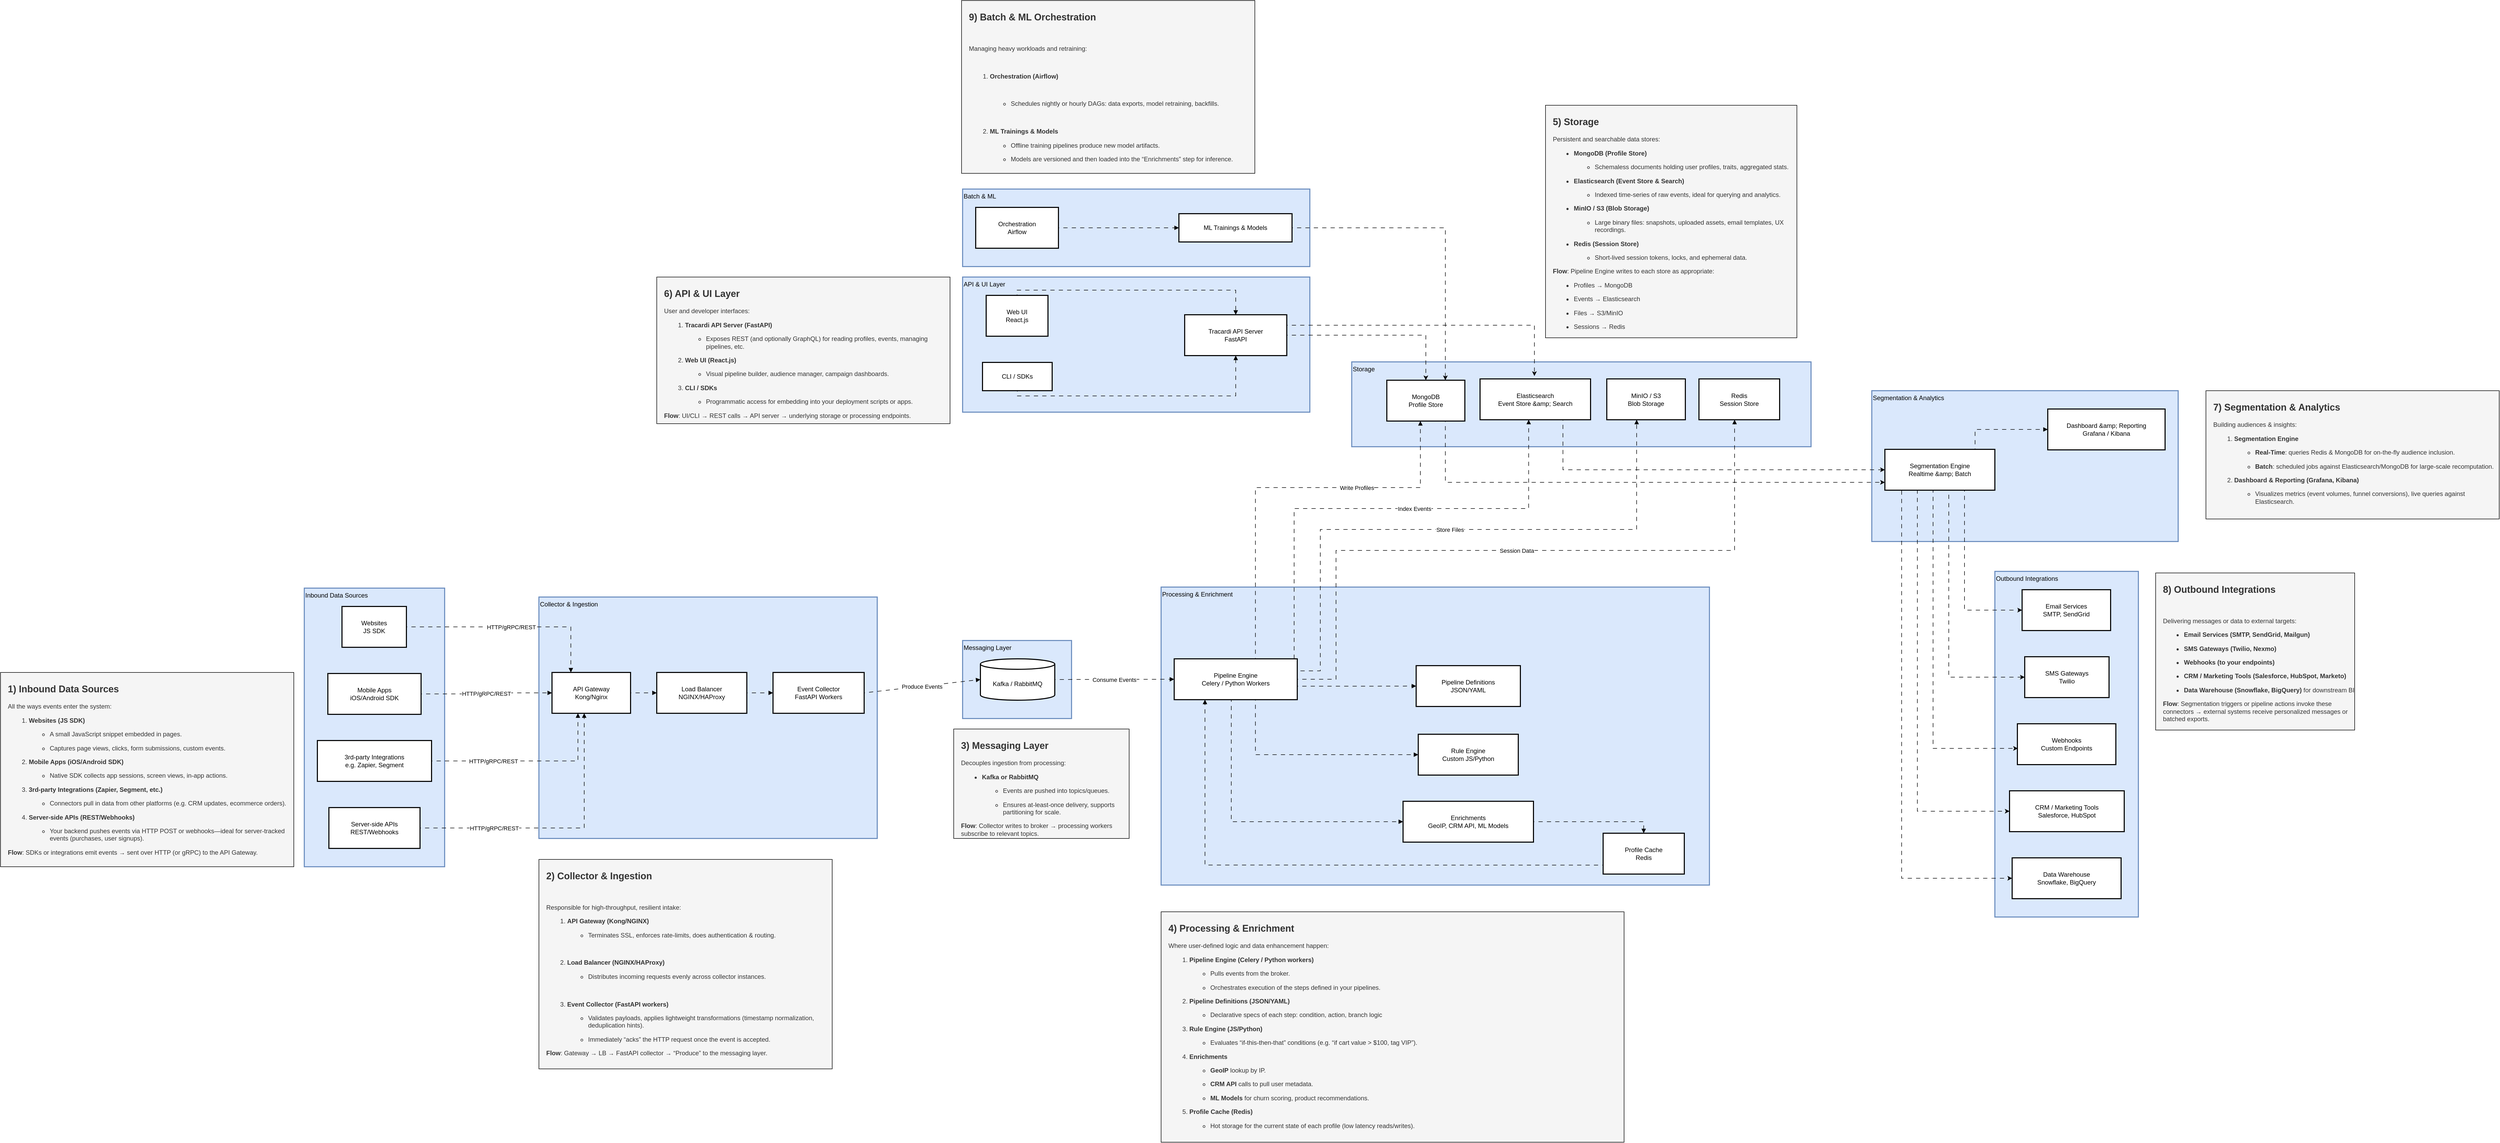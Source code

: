 <mxfile version="27.1.5">
  <diagram name="Page-1" id="sqq8Rm_nSFfbKapOzGZ3">
    <mxGraphModel dx="2083" dy="1783" grid="1" gridSize="10" guides="1" tooltips="1" connect="1" arrows="1" fold="1" page="1" pageScale="1" pageWidth="850" pageHeight="1100" math="0" shadow="0" adaptiveColors="simple">
      <root>
        <mxCell id="0" />
        <mxCell id="1" parent="0" />
        <mxCell id="mDt3zTltXLi3h1o_x3kT-1" value="Batch &amp; ML" style="whiteSpace=wrap;strokeWidth=2;align=left;verticalAlign=top;strokeColor=#6c8ebf;rounded=0;fillColor=#dae8fc;gradientColor=none;" parent="1" vertex="1">
          <mxGeometry x="1277" y="-50" width="663" height="148" as="geometry" />
        </mxCell>
        <mxCell id="mDt3zTltXLi3h1o_x3kT-2" value="Outbound Integrations" style="whiteSpace=wrap;strokeWidth=2;verticalAlign=top;align=left;strokeColor=#6c8ebf;rounded=0;fillColor=#dae8fc;gradientColor=none;" parent="1" vertex="1">
          <mxGeometry x="3248" y="680" width="274" height="660" as="geometry" />
        </mxCell>
        <mxCell id="mDt3zTltXLi3h1o_x3kT-3" value="Segmentation &amp; Analytics" style="whiteSpace=wrap;strokeWidth=2;align=left;verticalAlign=top;strokeColor=#6c8ebf;rounded=0;fillColor=#dae8fc;gradientColor=none;" parent="1" vertex="1">
          <mxGeometry x="3013" y="335" width="585" height="288" as="geometry" />
        </mxCell>
        <mxCell id="mDt3zTltXLi3h1o_x3kT-4" value="API &amp; UI Layer" style="whiteSpace=wrap;strokeWidth=2;align=left;verticalAlign=top;strokeColor=#6c8ebf;rounded=0;fillColor=#dae8fc;gradientColor=none;" parent="1" vertex="1">
          <mxGeometry x="1277" y="118" width="663" height="258" as="geometry" />
        </mxCell>
        <mxCell id="mDt3zTltXLi3h1o_x3kT-5" value="Storage" style="whiteSpace=wrap;strokeWidth=2;verticalAlign=top;align=left;strokeColor=#6c8ebf;rounded=0;fillColor=#dae8fc;gradientColor=none;" parent="1" vertex="1">
          <mxGeometry x="2020" y="280" width="877" height="162" as="geometry" />
        </mxCell>
        <mxCell id="mDt3zTltXLi3h1o_x3kT-6" value="Processing &amp; Enrichment" style="whiteSpace=wrap;strokeWidth=2;align=left;verticalAlign=top;strokeColor=#6c8ebf;rounded=0;fillColor=#dae8fc;gradientColor=none;" parent="1" vertex="1">
          <mxGeometry x="1656" y="710" width="1047" height="569" as="geometry" />
        </mxCell>
        <mxCell id="mDt3zTltXLi3h1o_x3kT-7" value="Messaging Layer" style="whiteSpace=wrap;strokeWidth=2;align=left;verticalAlign=top;strokeColor=#6c8ebf;rounded=0;fillColor=#dae8fc;gradientColor=none;" parent="1" vertex="1">
          <mxGeometry x="1277" y="812" width="208" height="149" as="geometry" />
        </mxCell>
        <mxCell id="mDt3zTltXLi3h1o_x3kT-8" value="Collector &amp; Ingestion" style="whiteSpace=wrap;strokeWidth=2;align=left;verticalAlign=top;strokeColor=#6c8ebf;rounded=0;fillColor=#dae8fc;gradientColor=none;" parent="1" vertex="1">
          <mxGeometry x="468" y="729" width="646" height="461" as="geometry" />
        </mxCell>
        <mxCell id="mDt3zTltXLi3h1o_x3kT-9" value="Inbound Data Sources" style="whiteSpace=wrap;strokeWidth=2;align=left;verticalAlign=top;strokeColor=#6c8ebf;rounded=0;fillColor=#dae8fc;gradientColor=none;" parent="1" vertex="1">
          <mxGeometry x="20" y="712" width="268" height="532" as="geometry" />
        </mxCell>
        <mxCell id="mDt3zTltXLi3h1o_x3kT-10" value="Websites&#xa; JS SDK" style="whiteSpace=wrap;strokeWidth=2;strokeColor=default;rounded=0;" parent="1" vertex="1">
          <mxGeometry x="92" y="747" width="123" height="78" as="geometry" />
        </mxCell>
        <mxCell id="mDt3zTltXLi3h1o_x3kT-11" value="Mobile Apps&#xa;iOS/Android SDK" style="whiteSpace=wrap;strokeWidth=2;strokeColor=default;rounded=0;" parent="1" vertex="1">
          <mxGeometry x="65" y="875" width="178" height="78" as="geometry" />
        </mxCell>
        <mxCell id="mDt3zTltXLi3h1o_x3kT-12" value="3rd-party Integrations&#xa;e.g. Zapier, Segment" style="whiteSpace=wrap;strokeWidth=2;strokeColor=default;rounded=0;" parent="1" vertex="1">
          <mxGeometry x="45" y="1003" width="218" height="78" as="geometry" />
        </mxCell>
        <mxCell id="mDt3zTltXLi3h1o_x3kT-13" value="Server-side APIs&#xa;REST/Webhooks" style="whiteSpace=wrap;strokeWidth=2;strokeColor=default;rounded=0;" parent="1" vertex="1">
          <mxGeometry x="67" y="1131" width="174" height="78" as="geometry" />
        </mxCell>
        <mxCell id="mDt3zTltXLi3h1o_x3kT-14" value="API Gateway&#xa;Kong/Nginx" style="whiteSpace=wrap;strokeWidth=2;strokeColor=default;rounded=0;" parent="1" vertex="1">
          <mxGeometry x="493" y="873" width="150" height="78" as="geometry" />
        </mxCell>
        <mxCell id="mDt3zTltXLi3h1o_x3kT-15" value="Event Collector&#xa;FastAPI Workers" style="whiteSpace=wrap;strokeWidth=2;strokeColor=default;rounded=0;" parent="1" vertex="1">
          <mxGeometry x="915" y="873" width="174" height="78" as="geometry" />
        </mxCell>
        <mxCell id="mDt3zTltXLi3h1o_x3kT-16" value="Load Balancer&#xa;NGINX/HAProxy" style="whiteSpace=wrap;strokeWidth=2;strokeColor=default;rounded=0;" parent="1" vertex="1">
          <mxGeometry x="693" y="873" width="172" height="78" as="geometry" />
        </mxCell>
        <mxCell id="mDt3zTltXLi3h1o_x3kT-17" value="Kafka / RabbitMQ" style="shape=cylinder3;boundedLbl=1;backgroundOutline=1;size=10;strokeWidth=2;whiteSpace=wrap;strokeColor=default;rounded=0;" parent="1" vertex="1">
          <mxGeometry x="1311" y="847" width="142" height="79" as="geometry" />
        </mxCell>
        <mxCell id="mDt3zTltXLi3h1o_x3kT-18" value="Pipeline Engine&#xa;Celery / Python Workers" style="whiteSpace=wrap;strokeWidth=2;strokeColor=default;rounded=0;" parent="1" vertex="1">
          <mxGeometry x="1681" y="847" width="235" height="78" as="geometry" />
        </mxCell>
        <mxCell id="mDt3zTltXLi3h1o_x3kT-19" value="Pipeline Definitions&#xa;JSON/YAML" style="whiteSpace=wrap;strokeWidth=2;strokeColor=default;rounded=0;" parent="1" vertex="1">
          <mxGeometry x="2143" y="860" width="199" height="78" as="geometry" />
        </mxCell>
        <mxCell id="mDt3zTltXLi3h1o_x3kT-20" value="Rule Engine&#xa;Custom JS/Python" style="whiteSpace=wrap;strokeWidth=2;strokeColor=default;rounded=0;" parent="1" vertex="1">
          <mxGeometry x="2147" y="991" width="191" height="78" as="geometry" />
        </mxCell>
        <mxCell id="mDt3zTltXLi3h1o_x3kT-21" value="Enrichments&#xa;GeoIP, CRM API, ML Models" style="whiteSpace=wrap;strokeWidth=2;strokeColor=default;rounded=0;" parent="1" vertex="1">
          <mxGeometry x="2118" y="1119" width="249" height="78" as="geometry" />
        </mxCell>
        <mxCell id="mDt3zTltXLi3h1o_x3kT-22" value="Profile Cache&#xa;Redis" style="whiteSpace=wrap;strokeWidth=2;strokeColor=default;rounded=0;" parent="1" vertex="1">
          <mxGeometry x="2500" y="1180" width="155" height="78" as="geometry" />
        </mxCell>
        <mxCell id="I1tMVPkGxZQzBZYq7zJb-15" style="edgeStyle=orthogonalEdgeStyle;rounded=0;orthogonalLoop=1;jettySize=auto;html=1;entryX=0;entryY=0.816;entryDx=0;entryDy=0;exitX=0.75;exitY=1;exitDx=0;exitDy=0;entryPerimeter=0;strokeColor=default;flowAnimation=1;" edge="1" parent="1" source="mDt3zTltXLi3h1o_x3kT-23" target="mDt3zTltXLi3h1o_x3kT-30">
          <mxGeometry relative="1" as="geometry">
            <Array as="points">
              <mxPoint x="2199" y="510" />
              <mxPoint x="3038" y="510" />
            </Array>
          </mxGeometry>
        </mxCell>
        <mxCell id="mDt3zTltXLi3h1o_x3kT-23" value="MongoDB&#xa;Profile Store" style="whiteSpace=wrap;strokeWidth=2;strokeColor=default;rounded=0;" parent="1" vertex="1">
          <mxGeometry x="2087" y="315" width="149" height="78" as="geometry" />
        </mxCell>
        <mxCell id="I1tMVPkGxZQzBZYq7zJb-16" style="edgeStyle=orthogonalEdgeStyle;rounded=0;orthogonalLoop=1;jettySize=auto;html=1;entryX=0;entryY=0.5;entryDx=0;entryDy=0;exitX=0.75;exitY=1;exitDx=0;exitDy=0;strokeColor=default;flowAnimation=1;" edge="1" parent="1" source="mDt3zTltXLi3h1o_x3kT-24" target="mDt3zTltXLi3h1o_x3kT-30">
          <mxGeometry relative="1" as="geometry" />
        </mxCell>
        <mxCell id="mDt3zTltXLi3h1o_x3kT-24" value="Elasticsearch&#xa;Event Store &amp;amp; Search" style="whiteSpace=wrap;strokeWidth=2;strokeColor=default;rounded=0;" parent="1" vertex="1">
          <mxGeometry x="2265" y="312.5" width="211" height="78" as="geometry" />
        </mxCell>
        <mxCell id="mDt3zTltXLi3h1o_x3kT-25" value="MinIO / S3&#xa;Blob Storage" style="whiteSpace=wrap;strokeWidth=2;strokeColor=default;rounded=0;" parent="1" vertex="1">
          <mxGeometry x="2507" y="312.5" width="150" height="78" as="geometry" />
        </mxCell>
        <mxCell id="mDt3zTltXLi3h1o_x3kT-26" value="Redis&#xa;Session Store" style="whiteSpace=wrap;strokeWidth=2;strokeColor=default;rounded=0;" parent="1" vertex="1">
          <mxGeometry x="2683" y="312.5" width="154" height="78" as="geometry" />
        </mxCell>
        <mxCell id="I1tMVPkGxZQzBZYq7zJb-12" style="edgeStyle=orthogonalEdgeStyle;rounded=0;orthogonalLoop=1;jettySize=auto;html=1;entryX=0.5;entryY=0;entryDx=0;entryDy=0;strokeColor=default;flowAnimation=1;" edge="1" parent="1" source="mDt3zTltXLi3h1o_x3kT-27" target="mDt3zTltXLi3h1o_x3kT-23">
          <mxGeometry relative="1" as="geometry" />
        </mxCell>
        <mxCell id="mDt3zTltXLi3h1o_x3kT-27" value="Tracardi API Server&#xa;FastAPI" style="whiteSpace=wrap;strokeWidth=2;strokeColor=default;rounded=0;" parent="1" vertex="1">
          <mxGeometry x="1701" y="190" width="195" height="78" as="geometry" />
        </mxCell>
        <mxCell id="mDt3zTltXLi3h1o_x3kT-28" value="Web UI&#xa;React.js" style="whiteSpace=wrap;strokeWidth=2;strokeColor=default;rounded=0;" parent="1" vertex="1">
          <mxGeometry x="1322" y="153" width="118" height="78" as="geometry" />
        </mxCell>
        <mxCell id="mDt3zTltXLi3h1o_x3kT-29" value="CLI / SDKs" style="whiteSpace=wrap;strokeWidth=2;strokeColor=default;rounded=0;" parent="1" vertex="1">
          <mxGeometry x="1315" y="281" width="133" height="54" as="geometry" />
        </mxCell>
        <mxCell id="I1tMVPkGxZQzBZYq7zJb-18" style="edgeStyle=orthogonalEdgeStyle;rounded=0;orthogonalLoop=1;jettySize=auto;html=1;entryX=0;entryY=0.5;entryDx=0;entryDy=0;exitX=0.5;exitY=1;exitDx=0;exitDy=0;strokeColor=default;flowAnimation=1;" edge="1" parent="1" source="mDt3zTltXLi3h1o_x3kT-30" target="mDt3zTltXLi3h1o_x3kT-32">
          <mxGeometry relative="1" as="geometry">
            <Array as="points">
              <mxPoint x="3190" y="525" />
              <mxPoint x="3190" y="754" />
            </Array>
          </mxGeometry>
        </mxCell>
        <mxCell id="I1tMVPkGxZQzBZYq7zJb-19" style="edgeStyle=orthogonalEdgeStyle;rounded=0;orthogonalLoop=1;jettySize=auto;html=1;entryX=0;entryY=0.5;entryDx=0;entryDy=0;exitX=0.5;exitY=1;exitDx=0;exitDy=0;strokeColor=default;flowAnimation=1;" edge="1" parent="1" source="mDt3zTltXLi3h1o_x3kT-30" target="mDt3zTltXLi3h1o_x3kT-33">
          <mxGeometry relative="1" as="geometry">
            <Array as="points">
              <mxPoint x="3160" y="525" />
              <mxPoint x="3160" y="882" />
            </Array>
          </mxGeometry>
        </mxCell>
        <mxCell id="I1tMVPkGxZQzBZYq7zJb-21" style="edgeStyle=orthogonalEdgeStyle;rounded=0;orthogonalLoop=1;jettySize=auto;html=1;entryX=0;entryY=0.5;entryDx=0;entryDy=0;exitX=0.5;exitY=1;exitDx=0;exitDy=0;strokeColor=default;flowAnimation=1;" edge="1" parent="1" source="mDt3zTltXLi3h1o_x3kT-30" target="mDt3zTltXLi3h1o_x3kT-35">
          <mxGeometry relative="1" as="geometry">
            <Array as="points">
              <mxPoint x="3100" y="525" />
              <mxPoint x="3100" y="1138" />
            </Array>
          </mxGeometry>
        </mxCell>
        <mxCell id="I1tMVPkGxZQzBZYq7zJb-22" style="edgeStyle=orthogonalEdgeStyle;rounded=0;orthogonalLoop=1;jettySize=auto;html=1;entryX=0;entryY=0.5;entryDx=0;entryDy=0;exitX=0.5;exitY=1;exitDx=0;exitDy=0;strokeColor=default;flowAnimation=1;" edge="1" parent="1" source="mDt3zTltXLi3h1o_x3kT-30" target="mDt3zTltXLi3h1o_x3kT-36">
          <mxGeometry relative="1" as="geometry">
            <Array as="points">
              <mxPoint x="3070" y="525" />
              <mxPoint x="3070" y="1266" />
            </Array>
          </mxGeometry>
        </mxCell>
        <mxCell id="mDt3zTltXLi3h1o_x3kT-30" value="Segmentation Engine&#xa;Realtime &amp;amp; Batch" style="whiteSpace=wrap;strokeWidth=2;strokeColor=default;rounded=0;" parent="1" vertex="1">
          <mxGeometry x="3038" y="447" width="210" height="78" as="geometry" />
        </mxCell>
        <mxCell id="mDt3zTltXLi3h1o_x3kT-31" value="Dashboard &amp;amp; Reporting&#xa;Grafana / Kibana" style="whiteSpace=wrap;strokeWidth=2;strokeColor=default;rounded=0;" parent="1" vertex="1">
          <mxGeometry x="3349" y="370" width="224" height="78" as="geometry" />
        </mxCell>
        <mxCell id="mDt3zTltXLi3h1o_x3kT-32" value="Email Services&#xa;SMTP, SendGrid" style="whiteSpace=wrap;strokeWidth=2;strokeColor=default;rounded=0;" parent="1" vertex="1">
          <mxGeometry x="3300" y="715" width="169" height="78" as="geometry" />
        </mxCell>
        <mxCell id="mDt3zTltXLi3h1o_x3kT-33" value="SMS Gateways&#xa;Twilio" style="whiteSpace=wrap;strokeWidth=2;strokeColor=default;rounded=0;" parent="1" vertex="1">
          <mxGeometry x="3305" y="843" width="161" height="78" as="geometry" />
        </mxCell>
        <mxCell id="mDt3zTltXLi3h1o_x3kT-34" value="Webhooks&#xa;Custom Endpoints" style="whiteSpace=wrap;strokeWidth=2;strokeColor=default;rounded=0;" parent="1" vertex="1">
          <mxGeometry x="3291" y="971" width="188" height="78" as="geometry" />
        </mxCell>
        <mxCell id="mDt3zTltXLi3h1o_x3kT-35" value="CRM / Marketing Tools&#xa;Salesforce, HubSpot" style="whiteSpace=wrap;strokeWidth=2;strokeColor=default;rounded=0;" parent="1" vertex="1">
          <mxGeometry x="3276" y="1099" width="219" height="78" as="geometry" />
        </mxCell>
        <mxCell id="mDt3zTltXLi3h1o_x3kT-36" value="Data Warehouse&#xa;Snowflake, BigQuery" style="whiteSpace=wrap;strokeWidth=2;strokeColor=default;rounded=0;" parent="1" vertex="1">
          <mxGeometry x="3281" y="1227" width="208" height="78" as="geometry" />
        </mxCell>
        <mxCell id="mDt3zTltXLi3h1o_x3kT-37" value="Orchestration&#xa;Airflow" style="whiteSpace=wrap;strokeWidth=2;strokeColor=default;rounded=0;" parent="1" vertex="1">
          <mxGeometry x="1302" y="-15" width="158" height="78" as="geometry" />
        </mxCell>
        <mxCell id="I1tMVPkGxZQzBZYq7zJb-14" style="edgeStyle=orthogonalEdgeStyle;rounded=0;orthogonalLoop=1;jettySize=auto;html=1;entryX=0.75;entryY=0;entryDx=0;entryDy=0;strokeColor=default;flowAnimation=1;" edge="1" parent="1" source="mDt3zTltXLi3h1o_x3kT-38" target="mDt3zTltXLi3h1o_x3kT-23">
          <mxGeometry relative="1" as="geometry" />
        </mxCell>
        <mxCell id="mDt3zTltXLi3h1o_x3kT-38" value="ML Trainings &amp; Models" style="whiteSpace=wrap;strokeWidth=2;strokeColor=default;rounded=0;" parent="1" vertex="1">
          <mxGeometry x="1690" y="-3" width="216" height="54" as="geometry" />
        </mxCell>
        <mxCell id="mDt3zTltXLi3h1o_x3kT-39" value="HTTP/gRPC/REST" style="startArrow=none;endArrow=block;exitX=1;exitY=0.5;entryX=0.24;entryY=0;rounded=0;edgeStyle=orthogonalEdgeStyle;strokeColor=default;flowAnimation=1;" parent="1" source="mDt3zTltXLi3h1o_x3kT-10" target="mDt3zTltXLi3h1o_x3kT-14" edge="1">
          <mxGeometry relative="1" as="geometry" />
        </mxCell>
        <mxCell id="mDt3zTltXLi3h1o_x3kT-40" value="HTTP/gRPC/REST" style="startArrow=none;endArrow=block;exitX=1;exitY=0.5;entryX=0;entryY=0.5;rounded=0;entryDx=0;entryDy=0;edgeStyle=orthogonalEdgeStyle;strokeColor=default;flowAnimation=1;" parent="1" source="mDt3zTltXLi3h1o_x3kT-11" target="mDt3zTltXLi3h1o_x3kT-14" edge="1">
          <mxGeometry relative="1" as="geometry" />
        </mxCell>
        <mxCell id="mDt3zTltXLi3h1o_x3kT-41" value="HTTP/gRPC/REST" style="startArrow=none;endArrow=block;exitX=1;exitY=0.5;entryX=0.33;entryY=1;rounded=0;edgeStyle=orthogonalEdgeStyle;strokeColor=default;flowAnimation=1;" parent="1" source="mDt3zTltXLi3h1o_x3kT-12" target="mDt3zTltXLi3h1o_x3kT-14" edge="1">
          <mxGeometry x="-0.359" relative="1" as="geometry">
            <mxPoint as="offset" />
          </mxGeometry>
        </mxCell>
        <mxCell id="mDt3zTltXLi3h1o_x3kT-42" value="HTTP/gRPC/REST" style="startArrow=none;endArrow=block;exitX=1;exitY=0.5;entryX=0.41;entryY=1;rounded=0;edgeStyle=orthogonalEdgeStyle;strokeColor=default;flowAnimation=1;" parent="1" source="mDt3zTltXLi3h1o_x3kT-13" target="mDt3zTltXLi3h1o_x3kT-14" edge="1">
          <mxGeometry x="-0.466" relative="1" as="geometry">
            <mxPoint as="offset" />
          </mxGeometry>
        </mxCell>
        <mxCell id="mDt3zTltXLi3h1o_x3kT-43" value="" style="curved=1;startArrow=none;endArrow=block;exitX=1;exitY=0.5;entryX=0;entryY=0.5;rounded=0;strokeColor=default;flowAnimation=1;" parent="1" source="mDt3zTltXLi3h1o_x3kT-14" target="mDt3zTltXLi3h1o_x3kT-16" edge="1">
          <mxGeometry relative="1" as="geometry">
            <Array as="points" />
          </mxGeometry>
        </mxCell>
        <mxCell id="mDt3zTltXLi3h1o_x3kT-44" value="" style="curved=1;startArrow=none;endArrow=block;exitX=1;exitY=0.5;entryX=0;entryY=0.5;rounded=0;strokeColor=default;flowAnimation=1;" parent="1" source="mDt3zTltXLi3h1o_x3kT-16" target="mDt3zTltXLi3h1o_x3kT-15" edge="1">
          <mxGeometry relative="1" as="geometry">
            <Array as="points" />
          </mxGeometry>
        </mxCell>
        <mxCell id="mDt3zTltXLi3h1o_x3kT-45" value="Produce Events" style="curved=1;startArrow=none;endArrow=block;exitX=1;exitY=0.5;entryX=0;entryY=0.5;rounded=0;strokeColor=default;flowAnimation=1;" parent="1" source="mDt3zTltXLi3h1o_x3kT-15" target="mDt3zTltXLi3h1o_x3kT-17" edge="1">
          <mxGeometry relative="1" as="geometry">
            <Array as="points" />
          </mxGeometry>
        </mxCell>
        <mxCell id="mDt3zTltXLi3h1o_x3kT-46" value="Consume Events" style="curved=1;startArrow=none;endArrow=block;exitX=1;exitY=0.5;entryX=0;entryY=0.5;rounded=0;strokeColor=default;flowAnimation=1;" parent="1" source="mDt3zTltXLi3h1o_x3kT-17" target="mDt3zTltXLi3h1o_x3kT-18" edge="1">
          <mxGeometry relative="1" as="geometry">
            <Array as="points" />
          </mxGeometry>
        </mxCell>
        <mxCell id="mDt3zTltXLi3h1o_x3kT-47" value="" style="startArrow=none;endArrow=block;exitX=1;exitY=0.67;entryX=0;entryY=0.5;rounded=0;strokeColor=default;edgeStyle=orthogonalEdgeStyle;flowAnimation=1;" parent="1" source="mDt3zTltXLi3h1o_x3kT-18" target="mDt3zTltXLi3h1o_x3kT-19" edge="1">
          <mxGeometry relative="1" as="geometry" />
        </mxCell>
        <mxCell id="mDt3zTltXLi3h1o_x3kT-48" value="" style="startArrow=none;endArrow=block;exitX=0.66;exitY=1;entryX=0;entryY=0.5;rounded=0;strokeColor=default;edgeStyle=orthogonalEdgeStyle;flowAnimation=1;" parent="1" source="mDt3zTltXLi3h1o_x3kT-18" target="mDt3zTltXLi3h1o_x3kT-20" edge="1">
          <mxGeometry relative="1" as="geometry" />
        </mxCell>
        <mxCell id="mDt3zTltXLi3h1o_x3kT-49" value="" style="startArrow=none;endArrow=block;exitX=0.59;exitY=1;entryX=0;entryY=0.5;rounded=0;strokeColor=default;edgeStyle=orthogonalEdgeStyle;flowAnimation=1;" parent="1" source="mDt3zTltXLi3h1o_x3kT-18" target="mDt3zTltXLi3h1o_x3kT-21" edge="1">
          <mxGeometry relative="1" as="geometry">
            <Array as="points">
              <mxPoint x="1790" y="925" />
              <mxPoint x="1790" y="1158" />
            </Array>
          </mxGeometry>
        </mxCell>
        <mxCell id="mDt3zTltXLi3h1o_x3kT-50" value="" style="startArrow=none;endArrow=block;exitX=1;exitY=0.5;entryX=0.5;entryY=0;rounded=0;strokeColor=default;edgeStyle=orthogonalEdgeStyle;entryDx=0;entryDy=0;flowAnimation=1;" parent="1" source="mDt3zTltXLi3h1o_x3kT-21" target="mDt3zTltXLi3h1o_x3kT-22" edge="1">
          <mxGeometry relative="1" as="geometry" />
        </mxCell>
        <mxCell id="mDt3zTltXLi3h1o_x3kT-51" value="" style="startArrow=none;endArrow=block;exitX=0;exitY=0.78;entryX=0.25;entryY=1;rounded=0;align=left;verticalAlign=top;strokeColor=default;edgeStyle=orthogonalEdgeStyle;entryDx=0;entryDy=0;flowAnimation=1;" parent="1" source="mDt3zTltXLi3h1o_x3kT-22" target="mDt3zTltXLi3h1o_x3kT-18" edge="1">
          <mxGeometry relative="1" as="geometry" />
        </mxCell>
        <mxCell id="mDt3zTltXLi3h1o_x3kT-52" value="Write Profiles" style="startArrow=none;endArrow=block;exitX=0.66;exitY=0;entryX=0.43;entryY=1;rounded=0;edgeStyle=orthogonalEdgeStyle;strokeColor=default;flowAnimation=1;" parent="1" source="mDt3zTltXLi3h1o_x3kT-18" target="mDt3zTltXLi3h1o_x3kT-23" edge="1">
          <mxGeometry x="0.355" relative="1" as="geometry">
            <Array as="points">
              <mxPoint x="1836" y="520" />
              <mxPoint x="2151" y="520" />
            </Array>
            <mxPoint as="offset" />
          </mxGeometry>
        </mxCell>
        <mxCell id="mDt3zTltXLi3h1o_x3kT-53" value="Index Events" style="startArrow=none;endArrow=block;exitX=0.73;exitY=0;entryX=0.44;entryY=1;rounded=0;edgeStyle=orthogonalEdgeStyle;strokeColor=default;flowAnimation=1;" parent="1" source="mDt3zTltXLi3h1o_x3kT-18" target="mDt3zTltXLi3h1o_x3kT-24" edge="1">
          <mxGeometry x="0.195" relative="1" as="geometry">
            <Array as="points">
              <mxPoint x="1910" y="847" />
              <mxPoint x="1910" y="560" />
              <mxPoint x="2358" y="560" />
            </Array>
            <mxPoint as="offset" />
          </mxGeometry>
        </mxCell>
        <mxCell id="mDt3zTltXLi3h1o_x3kT-54" value="Store Files" style="startArrow=none;endArrow=block;exitX=1;exitY=0.25;entryX=0.38;entryY=1;rounded=0;edgeStyle=orthogonalEdgeStyle;exitDx=0;exitDy=0;strokeColor=default;flowAnimation=1;" parent="1" source="mDt3zTltXLi3h1o_x3kT-18" target="mDt3zTltXLi3h1o_x3kT-25" edge="1">
          <mxGeometry relative="1" as="geometry">
            <Array as="points">
              <mxPoint x="1916" y="870" />
              <mxPoint x="1960" y="870" />
              <mxPoint x="1960" y="600" />
              <mxPoint x="2564" y="600" />
            </Array>
          </mxGeometry>
        </mxCell>
        <mxCell id="mDt3zTltXLi3h1o_x3kT-55" value="Session Data" style="startArrow=none;endArrow=block;exitX=1;exitY=0.5;rounded=0;edgeStyle=orthogonalEdgeStyle;exitDx=0;exitDy=0;strokeColor=default;flowAnimation=1;" parent="1" source="mDt3zTltXLi3h1o_x3kT-18" target="mDt3zTltXLi3h1o_x3kT-26" edge="1">
          <mxGeometry relative="1" as="geometry">
            <Array as="points">
              <mxPoint x="1990" y="886" />
              <mxPoint x="1990" y="640" />
              <mxPoint x="2751" y="640" />
            </Array>
            <mxPoint x="1930" y="752" as="sourcePoint" />
            <mxPoint x="2751" y="400" as="targetPoint" />
          </mxGeometry>
        </mxCell>
        <mxCell id="mDt3zTltXLi3h1o_x3kT-58" value="" style="startArrow=none;endArrow=block;exitX=0.5;exitY=0;entryX=0.5;entryY=0;rounded=0;edgeStyle=orthogonalEdgeStyle;entryDx=0;entryDy=0;exitDx=0;exitDy=0;strokeColor=default;flowAnimation=1;" parent="1" source="mDt3zTltXLi3h1o_x3kT-28" target="mDt3zTltXLi3h1o_x3kT-27" edge="1">
          <mxGeometry relative="1" as="geometry" />
        </mxCell>
        <mxCell id="mDt3zTltXLi3h1o_x3kT-59" value="" style="startArrow=none;endArrow=block;exitX=0.5;exitY=1;entryX=0.5;entryY=1;rounded=0;exitDx=0;exitDy=0;entryDx=0;entryDy=0;edgeStyle=orthogonalEdgeStyle;strokeColor=default;flowAnimation=1;" parent="1" source="mDt3zTltXLi3h1o_x3kT-29" target="mDt3zTltXLi3h1o_x3kT-27" edge="1">
          <mxGeometry relative="1" as="geometry" />
        </mxCell>
        <mxCell id="mDt3zTltXLi3h1o_x3kT-62" value="" style="startArrow=none;endArrow=block;exitX=0.82;exitY=0;entryX=0;entryY=0.5;rounded=0;edgeStyle=orthogonalEdgeStyle;strokeColor=default;flowAnimation=1;" parent="1" source="mDt3zTltXLi3h1o_x3kT-30" target="mDt3zTltXLi3h1o_x3kT-31" edge="1">
          <mxGeometry relative="1" as="geometry" />
        </mxCell>
        <mxCell id="mDt3zTltXLi3h1o_x3kT-68" value="" style="curved=1;startArrow=none;endArrow=block;exitX=1;exitY=0.5;entryX=0;entryY=0.5;rounded=0;strokeColor=default;flowAnimation=1;" parent="1" source="mDt3zTltXLi3h1o_x3kT-37" target="mDt3zTltXLi3h1o_x3kT-38" edge="1">
          <mxGeometry relative="1" as="geometry">
            <Array as="points" />
          </mxGeometry>
        </mxCell>
        <mxCell id="mDt3zTltXLi3h1o_x3kT-72" value="&lt;h2 data-start=&quot;195&quot; data-end=&quot;223&quot;&gt;1) Inbound Data Sources&lt;/h2&gt;&lt;p data-start=&quot;224&quot; data-end=&quot;261&quot;&gt;All the ways events enter the system:&lt;/p&gt;&lt;ol data-start=&quot;263&quot; data-end=&quot;829&quot;&gt;&lt;li data-start=&quot;263&quot; data-end=&quot;411&quot;&gt;&lt;p data-start=&quot;266&quot; data-end=&quot;289&quot;&gt;&lt;strong data-start=&quot;266&quot; data-end=&quot;287&quot;&gt;Websites (JS SDK)&lt;/strong&gt;&lt;/p&gt;&lt;ul data-start=&quot;293&quot; data-end=&quot;411&quot;&gt;&lt;li data-start=&quot;293&quot; data-end=&quot;342&quot;&gt;&lt;p data-start=&quot;295&quot; data-end=&quot;342&quot;&gt;A small JavaScript snippet embedded in pages.&lt;/p&gt;&lt;/li&gt;&lt;li data-start=&quot;346&quot; data-end=&quot;411&quot;&gt;&lt;p data-start=&quot;348&quot; data-end=&quot;411&quot;&gt;Captures page views, clicks, form submissions, custom events.&lt;/p&gt;&lt;/li&gt;&lt;/ul&gt;&lt;/li&gt;&lt;li data-start=&quot;413&quot; data-end=&quot;522&quot;&gt;&lt;p data-start=&quot;416&quot; data-end=&quot;451&quot;&gt;&lt;strong data-start=&quot;416&quot; data-end=&quot;449&quot;&gt;Mobile Apps (iOS/Android SDK)&lt;/strong&gt;&lt;/p&gt;&lt;ul data-start=&quot;455&quot; data-end=&quot;522&quot;&gt;&lt;li data-start=&quot;455&quot; data-end=&quot;522&quot;&gt;&lt;p data-start=&quot;457&quot; data-end=&quot;522&quot;&gt;Native SDK collects app sessions, screen views, in-app actions.&lt;/p&gt;&lt;/li&gt;&lt;/ul&gt;&lt;/li&gt;&lt;li data-start=&quot;524&quot; data-end=&quot;669&quot;&gt;&lt;p data-start=&quot;527&quot; data-end=&quot;579&quot;&gt;&lt;strong data-start=&quot;527&quot; data-end=&quot;577&quot;&gt;3rd-party Integrations (Zapier, Segment, etc.)&lt;/strong&gt;&lt;/p&gt;&lt;ul data-start=&quot;583&quot; data-end=&quot;669&quot;&gt;&lt;li data-start=&quot;583&quot; data-end=&quot;669&quot;&gt;&lt;p data-start=&quot;585&quot; data-end=&quot;669&quot;&gt;Connectors pull in data from other platforms (e.g. CRM updates, ecommerce orders).&lt;/p&gt;&lt;/li&gt;&lt;/ul&gt;&lt;/li&gt;&lt;li data-start=&quot;671&quot; data-end=&quot;829&quot;&gt;&lt;p data-start=&quot;674&quot; data-end=&quot;712&quot;&gt;&lt;strong data-start=&quot;674&quot; data-end=&quot;710&quot;&gt;Server-side APIs (REST/Webhooks)&lt;/strong&gt;&lt;/p&gt;&lt;ul data-start=&quot;716&quot; data-end=&quot;829&quot;&gt;&lt;li data-start=&quot;716&quot; data-end=&quot;829&quot;&gt;&lt;p data-start=&quot;718&quot; data-end=&quot;829&quot;&gt;Your backend pushes events via HTTP POST or webhooks—ideal for server-tracked events (purchases, user signups).&lt;/p&gt;&lt;/li&gt;&lt;/ul&gt;&lt;/li&gt;&lt;/ol&gt;&lt;p data-start=&quot;831&quot; data-end=&quot;920&quot;&gt;&lt;strong data-start=&quot;831&quot; data-end=&quot;839&quot;&gt;Flow&lt;/strong&gt;: SDKs or integrations emit events → sent over HTTP (or gRPC) to the API Gateway.&lt;/p&gt;" style="text;whiteSpace=wrap;html=1;rounded=0;strokeColor=default;spacingBottom=12;spacingLeft=12;fillColor=#f5f5f5;fontColor=#333333;glass=0;" parent="1" vertex="1">
          <mxGeometry x="-560" y="873" width="560" height="371" as="geometry" />
        </mxCell>
        <mxCell id="mDt3zTltXLi3h1o_x3kT-73" value="&lt;h2 data-start=&quot;927&quot; data-end=&quot;956&quot;&gt;2) Collector &amp;amp; Ingestion&lt;/h2&gt;&lt;br&gt;&lt;p data-start=&quot;957&quot; data-end=&quot;1007&quot;&gt;Responsible for high-throughput, resilient intake:&lt;/p&gt;&lt;ol data-start=&quot;1009&quot; data-end=&quot;1454&quot;&gt;&lt;li data-start=&quot;1009&quot; data-end=&quot;1118&quot;&gt;&lt;p data-start=&quot;1012&quot; data-end=&quot;1042&quot;&gt;&lt;strong data-start=&quot;1012&quot; data-end=&quot;1040&quot;&gt;API Gateway (Kong/NGINX)&lt;/strong&gt;&lt;/p&gt;&lt;ul data-start=&quot;1046&quot; data-end=&quot;1118&quot;&gt;&lt;li data-start=&quot;1046&quot; data-end=&quot;1118&quot;&gt;&lt;p data-start=&quot;1048&quot; data-end=&quot;1118&quot;&gt;Terminates SSL, enforces rate-limits, does authentication &amp;amp; routing.&lt;/p&gt;&lt;/li&gt;&lt;/ul&gt;&lt;/li&gt;&lt;br&gt;&lt;li data-start=&quot;1120&quot; data-end=&quot;1230&quot;&gt;&lt;p data-start=&quot;1123&quot; data-end=&quot;1158&quot;&gt;&lt;strong data-start=&quot;1123&quot; data-end=&quot;1156&quot;&gt;Load Balancer (NGINX/HAProxy)&lt;/strong&gt;&lt;/p&gt;&lt;ul data-start=&quot;1162&quot; data-end=&quot;1230&quot;&gt;&lt;li data-start=&quot;1162&quot; data-end=&quot;1230&quot;&gt;&lt;p data-start=&quot;1164&quot; data-end=&quot;1230&quot;&gt;Distributes incoming requests evenly across collector instances.&lt;/p&gt;&lt;/li&gt;&lt;/ul&gt;&lt;/li&gt;&lt;br&gt;&lt;li data-start=&quot;1232&quot; data-end=&quot;1454&quot;&gt;&lt;p data-start=&quot;1235&quot; data-end=&quot;1274&quot;&gt;&lt;strong data-start=&quot;1235&quot; data-end=&quot;1272&quot;&gt;Event Collector (FastAPI workers)&lt;/strong&gt;&lt;/p&gt;&lt;ul data-start=&quot;1278&quot; data-end=&quot;1454&quot;&gt;&lt;li data-start=&quot;1278&quot; data-end=&quot;1385&quot;&gt;&lt;p data-start=&quot;1280&quot; data-end=&quot;1385&quot;&gt;Validates payloads, applies lightweight transformations (timestamp normalization, deduplication hints).&lt;/p&gt;&lt;/li&gt;&lt;li data-start=&quot;1389&quot; data-end=&quot;1454&quot;&gt;&lt;p data-start=&quot;1391&quot; data-end=&quot;1454&quot;&gt;Immediately “acks” the HTTP request once the event is accepted.&lt;/p&gt;&lt;/li&gt;&lt;/ul&gt;&lt;/li&gt;&lt;/ol&gt;&lt;p data-start=&quot;1456&quot; data-end=&quot;1534&quot;&gt;&lt;strong data-start=&quot;1456&quot; data-end=&quot;1464&quot;&gt;Flow&lt;/strong&gt;: Gateway → LB → FastAPI collector → “Produce” to the messaging layer.&lt;/p&gt;" style="text;whiteSpace=wrap;html=1;strokeColor=default;rounded=0;spacingBottom=12;spacingLeft=12;fillColor=#f5f5f5;fontColor=#333333;glass=0;" parent="1" vertex="1">
          <mxGeometry x="468" y="1230" width="560" height="400" as="geometry" />
        </mxCell>
        <mxCell id="mDt3zTltXLi3h1o_x3kT-74" value="&lt;h2 data-start=&quot;1541&quot; data-end=&quot;1564&quot;&gt;3) Messaging Layer&lt;/h2&gt;&lt;p data-start=&quot;1565&quot; data-end=&quot;1601&quot;&gt;Decouples ingestion from processing:&lt;/p&gt;&lt;ul data-start=&quot;1603&quot; data-end=&quot;1741&quot;&gt;&lt;li data-start=&quot;1603&quot; data-end=&quot;1741&quot;&gt;&lt;p data-start=&quot;1605&quot; data-end=&quot;1628&quot;&gt;&lt;strong data-start=&quot;1605&quot; data-end=&quot;1626&quot;&gt;Kafka or RabbitMQ&lt;/strong&gt;&lt;/p&gt;&lt;ul data-start=&quot;1631&quot; data-end=&quot;1741&quot;&gt;&lt;li data-start=&quot;1631&quot; data-end=&quot;1672&quot;&gt;&lt;p data-start=&quot;1633&quot; data-end=&quot;1672&quot;&gt;Events are pushed into topics/queues.&lt;/p&gt;&lt;/li&gt;&lt;li data-start=&quot;1675&quot; data-end=&quot;1741&quot;&gt;&lt;p data-start=&quot;1677&quot; data-end=&quot;1741&quot;&gt;Ensures at-least-once delivery, supports partitioning for scale.&lt;/p&gt;&lt;/li&gt;&lt;/ul&gt;&lt;/li&gt;&lt;/ul&gt;&lt;p data-start=&quot;1743&quot; data-end=&quot;1830&quot;&gt;&lt;strong data-start=&quot;1743&quot; data-end=&quot;1751&quot;&gt;Flow&lt;/strong&gt;: Collector writes to broker → processing workers subscribe to relevant topics.&lt;/p&gt;" style="text;whiteSpace=wrap;html=1;strokeColor=default;rounded=0;spacingBottom=12;spacingLeft=12;fillColor=#f5f5f5;fontColor=#333333;glass=0;" parent="1" vertex="1">
          <mxGeometry x="1260" y="981" width="335" height="209" as="geometry" />
        </mxCell>
        <mxCell id="mDt3zTltXLi3h1o_x3kT-75" value="&lt;h2 data-start=&quot;1837&quot; data-end=&quot;1868&quot;&gt;4) Processing &amp;amp; Enrichment&lt;/h2&gt;&lt;p data-start=&quot;1869&quot; data-end=&quot;1922&quot;&gt;Where user-defined logic and data enhancement happen:&lt;/p&gt;&lt;ol data-start=&quot;1924&quot; data-end=&quot;2592&quot;&gt;&lt;li data-start=&quot;1924&quot; data-end=&quot;2079&quot;&gt;&lt;p data-start=&quot;1927&quot; data-end=&quot;1974&quot;&gt;&lt;strong data-start=&quot;1927&quot; data-end=&quot;1972&quot;&gt;Pipeline Engine (Celery / Python workers)&lt;/strong&gt;&lt;/p&gt;&lt;ul data-start=&quot;1978&quot; data-end=&quot;2079&quot;&gt;&lt;li data-start=&quot;1978&quot; data-end=&quot;2011&quot;&gt;&lt;p data-start=&quot;1980&quot; data-end=&quot;2011&quot;&gt;Pulls events from the broker.&lt;/p&gt;&lt;/li&gt;&lt;li data-start=&quot;2015&quot; data-end=&quot;2079&quot;&gt;&lt;p data-start=&quot;2017&quot; data-end=&quot;2079&quot;&gt;Orchestrates execution of the steps defined in your pipelines.&lt;/p&gt;&lt;/li&gt;&lt;/ul&gt;&lt;/li&gt;&lt;li data-start=&quot;2081&quot; data-end=&quot;2192&quot;&gt;&lt;p data-start=&quot;2084&quot; data-end=&quot;2122&quot;&gt;&lt;strong data-start=&quot;2084&quot; data-end=&quot;2120&quot;&gt;Pipeline Definitions (JSON/YAML)&lt;/strong&gt;&lt;/p&gt;&lt;ul data-start=&quot;2126&quot; data-end=&quot;2192&quot;&gt;&lt;li data-start=&quot;2126&quot; data-end=&quot;2192&quot;&gt;&lt;p data-start=&quot;2128&quot; data-end=&quot;2192&quot;&gt;Declarative specs of each step: condition, action, branch logic&lt;/p&gt;&lt;/li&gt;&lt;/ul&gt;&lt;/li&gt;&lt;li data-start=&quot;2194&quot; data-end=&quot;2313&quot;&gt;&lt;p data-start=&quot;2197&quot; data-end=&quot;2226&quot;&gt;&lt;strong data-start=&quot;2197&quot; data-end=&quot;2224&quot;&gt;Rule Engine (JS/Python)&lt;/strong&gt;&lt;/p&gt;&lt;ul data-start=&quot;2230&quot; data-end=&quot;2313&quot;&gt;&lt;li data-start=&quot;2230&quot; data-end=&quot;2313&quot;&gt;&lt;p data-start=&quot;2232&quot; data-end=&quot;2313&quot;&gt;Evaluates “if-this-then-that” conditions (e.g. “if cart value &amp;gt; $100, tag VIP”).&lt;/p&gt;&lt;/li&gt;&lt;/ul&gt;&lt;/li&gt;&lt;li data-start=&quot;2315&quot; data-end=&quot;2477&quot;&gt;&lt;p data-start=&quot;2318&quot; data-end=&quot;2335&quot;&gt;&lt;strong data-start=&quot;2318&quot; data-end=&quot;2333&quot;&gt;Enrichments&lt;/strong&gt;&lt;/p&gt;&lt;ul data-start=&quot;2339&quot; data-end=&quot;2477&quot;&gt;&lt;li data-start=&quot;2339&quot; data-end=&quot;2366&quot;&gt;&lt;p data-start=&quot;2341&quot; data-end=&quot;2366&quot;&gt;&lt;strong data-start=&quot;2341&quot; data-end=&quot;2350&quot;&gt;GeoIP&lt;/strong&gt; lookup by IP.&lt;/p&gt;&lt;/li&gt;&lt;li data-start=&quot;2370&quot; data-end=&quot;2414&quot;&gt;&lt;p data-start=&quot;2372&quot; data-end=&quot;2414&quot;&gt;&lt;strong data-start=&quot;2372&quot; data-end=&quot;2383&quot;&gt;CRM API&lt;/strong&gt; calls to pull user metadata.&lt;/p&gt;&lt;/li&gt;&lt;li data-start=&quot;2418&quot; data-end=&quot;2477&quot;&gt;&lt;p data-start=&quot;2420&quot; data-end=&quot;2477&quot;&gt;&lt;strong data-start=&quot;2420&quot; data-end=&quot;2433&quot;&gt;ML Models&lt;/strong&gt; for churn scoring, product recommendations.&lt;/p&gt;&lt;/li&gt;&lt;/ul&gt;&lt;/li&gt;&lt;li data-start=&quot;2479&quot; data-end=&quot;2592&quot;&gt;&lt;p data-start=&quot;2482&quot; data-end=&quot;2509&quot;&gt;&lt;strong data-start=&quot;2482&quot; data-end=&quot;2507&quot;&gt;Profile Cache (Redis)&lt;/strong&gt;&lt;/p&gt;&lt;ul data-start=&quot;2513&quot; data-end=&quot;2592&quot;&gt;&lt;li data-start=&quot;2513&quot; data-end=&quot;2592&quot;&gt;&lt;p data-start=&quot;2515&quot; data-end=&quot;2592&quot;&gt;Hot storage for the current state of each profile (low latency reads/writes).&lt;/p&gt;&lt;/li&gt;&lt;/ul&gt;&lt;/li&gt;&lt;/ol&gt;" style="text;whiteSpace=wrap;html=1;strokeColor=default;rounded=0;spacingBottom=12;spacingLeft=12;fillColor=#f5f5f5;fontColor=#333333;glass=0;" parent="1" vertex="1">
          <mxGeometry x="1656" y="1330" width="884" height="440" as="geometry" />
        </mxCell>
        <mxCell id="mDt3zTltXLi3h1o_x3kT-76" value="&lt;h2 data-start=&quot;2694&quot; data-end=&quot;2709&quot;&gt;5) Storage&lt;/h2&gt;&lt;p data-start=&quot;2710&quot; data-end=&quot;2748&quot;&gt;Persistent and searchable data stores:&lt;/p&gt;&lt;ul data-start=&quot;2750&quot; data-end=&quot;3183&quot;&gt;&lt;li data-start=&quot;2750&quot; data-end=&quot;2855&quot;&gt;&lt;p data-start=&quot;2752&quot; data-end=&quot;2781&quot;&gt;&lt;strong data-start=&quot;2752&quot; data-end=&quot;2779&quot;&gt;MongoDB (Profile Store)&lt;/strong&gt;&lt;/p&gt;&lt;ul data-start=&quot;2784&quot; data-end=&quot;2855&quot;&gt;&lt;li data-start=&quot;2784&quot; data-end=&quot;2855&quot;&gt;&lt;p data-start=&quot;2786&quot; data-end=&quot;2855&quot;&gt;Schemaless documents holding user profiles, traits, aggregated stats.&lt;/p&gt;&lt;/li&gt;&lt;/ul&gt;&lt;/li&gt;&lt;li data-start=&quot;2857&quot; data-end=&quot;2974&quot;&gt;&lt;p data-start=&quot;2859&quot; data-end=&quot;2901&quot;&gt;&lt;strong data-start=&quot;2859&quot; data-end=&quot;2899&quot;&gt;Elasticsearch (Event Store &amp;amp; Search)&lt;/strong&gt;&lt;/p&gt;&lt;ul data-start=&quot;2904&quot; data-end=&quot;2974&quot;&gt;&lt;li data-start=&quot;2904&quot; data-end=&quot;2974&quot;&gt;&lt;p data-start=&quot;2906&quot; data-end=&quot;2974&quot;&gt;Indexed time-series of raw events, ideal for querying and analytics.&lt;/p&gt;&lt;/li&gt;&lt;/ul&gt;&lt;/li&gt;&lt;li data-start=&quot;2976&quot; data-end=&quot;3093&quot;&gt;&lt;p data-start=&quot;2978&quot; data-end=&quot;3009&quot;&gt;&lt;strong data-start=&quot;2978&quot; data-end=&quot;3007&quot;&gt;MinIO / S3 (Blob Storage)&lt;/strong&gt;&lt;/p&gt;&lt;ul data-start=&quot;3012&quot; data-end=&quot;3093&quot;&gt;&lt;li data-start=&quot;3012&quot; data-end=&quot;3093&quot;&gt;&lt;p data-start=&quot;3014&quot; data-end=&quot;3093&quot;&gt;Large binary files: snapshots, uploaded assets, email templates, UX recordings.&lt;/p&gt;&lt;/li&gt;&lt;/ul&gt;&lt;/li&gt;&lt;li data-start=&quot;3095&quot; data-end=&quot;3183&quot;&gt;&lt;p data-start=&quot;3097&quot; data-end=&quot;3124&quot;&gt;&lt;strong data-start=&quot;3097&quot; data-end=&quot;3122&quot;&gt;Redis (Session Store)&lt;/strong&gt;&lt;/p&gt;&lt;ul data-start=&quot;3127&quot; data-end=&quot;3183&quot;&gt;&lt;li data-start=&quot;3127&quot; data-end=&quot;3183&quot;&gt;&lt;p data-start=&quot;3129&quot; data-end=&quot;3183&quot;&gt;Short-lived session tokens, locks, and ephemeral data.&lt;/p&gt;&lt;/li&gt;&lt;/ul&gt;&lt;/li&gt;&lt;/ul&gt;&lt;p data-start=&quot;3185&quot; data-end=&quot;3247&quot;&gt;&lt;strong data-start=&quot;3185&quot; data-end=&quot;3193&quot;&gt;Flow&lt;/strong&gt;: Pipeline Engine writes to each store as appropriate:&lt;/p&gt;&lt;ul data-start=&quot;3248&quot; data-end=&quot;3337&quot;&gt;&lt;li data-start=&quot;3248&quot; data-end=&quot;3270&quot;&gt;&lt;p data-start=&quot;3250&quot; data-end=&quot;3270&quot;&gt;Profiles → MongoDB&lt;/p&gt;&lt;/li&gt;&lt;li data-start=&quot;3271&quot; data-end=&quot;3297&quot;&gt;&lt;p data-start=&quot;3273&quot; data-end=&quot;3297&quot;&gt;Events → Elasticsearch&lt;/p&gt;&lt;/li&gt;&lt;li data-start=&quot;3298&quot; data-end=&quot;3318&quot;&gt;&lt;p data-start=&quot;3300&quot; data-end=&quot;3318&quot;&gt;Files → S3/MinIO&lt;/p&gt;&lt;/li&gt;&lt;li data-start=&quot;3319&quot; data-end=&quot;3337&quot;&gt;&lt;p data-start=&quot;3321&quot; data-end=&quot;3337&quot;&gt;Sessions → Redis&lt;/p&gt;&lt;br&gt;&lt;/li&gt;&lt;br&gt;&lt;/ul&gt;" style="text;whiteSpace=wrap;html=1;strokeColor=default;rounded=0;spacingBottom=12;spacingLeft=12;fillColor=#f5f5f5;fontColor=#333333;glass=0;" parent="1" vertex="1">
          <mxGeometry x="2390" y="-210" width="480" height="444" as="geometry" />
        </mxCell>
        <UserObject label="&lt;h2 data-start=&quot;3344&quot; data-end=&quot;3366&quot;&gt;6) API &amp;amp; UI Layer&lt;/h2&gt;&lt;p data-start=&quot;3367&quot; data-end=&quot;3397&quot;&gt;User and developer interfaces:&lt;/p&gt;&lt;ol data-start=&quot;3399&quot; data-end=&quot;3730&quot;&gt;&lt;li data-start=&quot;3399&quot; data-end=&quot;3535&quot;&gt;&lt;p data-start=&quot;3402&quot; data-end=&quot;3437&quot;&gt;&lt;strong data-start=&quot;3402&quot; data-end=&quot;3435&quot;&gt;Tracardi API Server (FastAPI)&lt;/strong&gt;&lt;/p&gt;&lt;ul data-start=&quot;3441&quot; data-end=&quot;3535&quot;&gt;&lt;li data-start=&quot;3441&quot; data-end=&quot;3535&quot;&gt;&lt;p data-start=&quot;3443&quot; data-end=&quot;3535&quot;&gt;Exposes REST (and optionally GraphQL) for reading profiles, events, managing pipelines, etc.&lt;/p&gt;&lt;/li&gt;&lt;/ul&gt;&lt;/li&gt;&lt;li data-start=&quot;3537&quot; data-end=&quot;3632&quot;&gt;&lt;p data-start=&quot;3540&quot; data-end=&quot;3563&quot;&gt;&lt;strong data-start=&quot;3540&quot; data-end=&quot;3561&quot;&gt;Web UI (React.js)&lt;/strong&gt;&lt;/p&gt;&lt;ul data-start=&quot;3567&quot; data-end=&quot;3632&quot;&gt;&lt;li data-start=&quot;3567&quot; data-end=&quot;3632&quot;&gt;&lt;p data-start=&quot;3569&quot; data-end=&quot;3632&quot;&gt;Visual pipeline builder, audience manager, campaign dashboards.&lt;/p&gt;&lt;/li&gt;&lt;/ul&gt;&lt;/li&gt;&lt;li data-start=&quot;3634&quot; data-end=&quot;3730&quot;&gt;&lt;p data-start=&quot;3637&quot; data-end=&quot;3653&quot;&gt;&lt;strong data-start=&quot;3637&quot; data-end=&quot;3651&quot;&gt;CLI / SDKs&lt;/strong&gt;&lt;/p&gt;&lt;ul data-start=&quot;3657&quot; data-end=&quot;3730&quot;&gt;&lt;li data-start=&quot;3657&quot; data-end=&quot;3730&quot;&gt;&lt;p data-start=&quot;3659&quot; data-end=&quot;3730&quot;&gt;Programmatic access for embedding into your deployment scripts or apps.&lt;/p&gt;&lt;/li&gt;&lt;/ul&gt;&lt;/li&gt;&lt;/ol&gt;&lt;p data-start=&quot;3732&quot; data-end=&quot;3820&quot;&gt;&lt;strong data-start=&quot;3732&quot; data-end=&quot;3740&quot;&gt;Flow&lt;/strong&gt;: UI/CLI → REST calls → API server → underlying storage or processing endpoints.&lt;/p&gt;" link="&lt;h2 data-start=&quot;3344&quot; data-end=&quot;3366&quot;&gt;6) API &amp;amp; UI Layer&lt;/h2&gt;&#xa;&lt;p data-start=&quot;3367&quot; data-end=&quot;3397&quot;&gt;User and developer interfaces:&lt;/p&gt;&#xa;&lt;ol data-start=&quot;3399&quot; data-end=&quot;3730&quot;&gt;&#xa;&lt;li data-start=&quot;3399&quot; data-end=&quot;3535&quot;&gt;&#xa;&lt;p data-start=&quot;3402&quot; data-end=&quot;3437&quot;&gt;&lt;strong data-start=&quot;3402&quot; data-end=&quot;3435&quot;&gt;Tracardi API Server (FastAPI)&lt;/strong&gt;&lt;/p&gt;&#xa;&lt;ul data-start=&quot;3441&quot; data-end=&quot;3535&quot;&gt;&#xa;&lt;li data-start=&quot;3441&quot; data-end=&quot;3535&quot;&gt;&#xa;&lt;p data-start=&quot;3443&quot; data-end=&quot;3535&quot;&gt;Exposes REST (and optionally GraphQL) for reading profiles, events, managing pipelines, etc.&lt;/p&gt;&#xa;&lt;/li&gt;&#xa;&lt;/ul&gt;&#xa;&lt;/li&gt;&#xa;&lt;li data-start=&quot;3537&quot; data-end=&quot;3632&quot;&gt;&#xa;&lt;p data-start=&quot;3540&quot; data-end=&quot;3563&quot;&gt;&lt;strong data-start=&quot;3540&quot; data-end=&quot;3561&quot;&gt;Web UI (React.js)&lt;/strong&gt;&lt;/p&gt;&#xa;&lt;ul data-start=&quot;3567&quot; data-end=&quot;3632&quot;&gt;&#xa;&lt;li data-start=&quot;3567&quot; data-end=&quot;3632&quot;&gt;&#xa;&lt;p data-start=&quot;3569&quot; data-end=&quot;3632&quot;&gt;Visual pipeline builder, audience manager, campaign dashboards.&lt;/p&gt;&#xa;&lt;/li&gt;&#xa;&lt;/ul&gt;&#xa;&lt;/li&gt;&#xa;&lt;li data-start=&quot;3634&quot; data-end=&quot;3730&quot;&gt;&#xa;&lt;p data-start=&quot;3637&quot; data-end=&quot;3653&quot;&gt;&lt;strong data-start=&quot;3637&quot; data-end=&quot;3651&quot;&gt;CLI / SDKs&lt;/strong&gt;&lt;/p&gt;&#xa;&lt;ul data-start=&quot;3657&quot; data-end=&quot;3730&quot;&gt;&#xa;&lt;li data-start=&quot;3657&quot; data-end=&quot;3730&quot;&gt;&#xa;&lt;p data-start=&quot;3659&quot; data-end=&quot;3730&quot;&gt;Programmatic access for embedding into your deployment scripts or apps.&lt;/p&gt;&#xa;&lt;/li&gt;&#xa;&lt;/ul&gt;&#xa;&lt;/li&gt;&#xa;&lt;/ol&gt;&#xa;&lt;p data-start=&quot;3732&quot; data-end=&quot;3820&quot;&gt;&lt;strong data-start=&quot;3732&quot; data-end=&quot;3740&quot;&gt;Flow&lt;/strong&gt;: UI/CLI → REST calls → API server → underlying storage or processing endpoints.&lt;/p&gt;" id="mDt3zTltXLi3h1o_x3kT-77">
          <mxCell style="text;whiteSpace=wrap;html=1;strokeColor=default;rounded=0;spacingBottom=12;spacingLeft=12;fillColor=#f5f5f5;fontColor=#333333;glass=0;" parent="1" vertex="1">
            <mxGeometry x="693" y="118" width="560" height="280" as="geometry" />
          </mxCell>
        </UserObject>
        <mxCell id="mDt3zTltXLi3h1o_x3kT-78" value="&lt;h2 data-start=&quot;3827&quot; data-end=&quot;3859&quot;&gt;7) Segmentation &amp;amp; Analytics&lt;/h2&gt;&lt;p data-start=&quot;3860&quot; data-end=&quot;3890&quot;&gt;Building audiences &amp;amp; insights:&lt;/p&gt;&lt;ol data-start=&quot;3892&quot; data-end=&quot;4240&quot;&gt;&lt;li data-start=&quot;3892&quot; data-end=&quot;4093&quot;&gt;&lt;p data-start=&quot;3895&quot; data-end=&quot;3920&quot;&gt;&lt;strong data-start=&quot;3895&quot; data-end=&quot;3918&quot;&gt;Segmentation Engine&lt;/strong&gt;&lt;/p&gt;&lt;ul data-start=&quot;3924&quot; data-end=&quot;4093&quot;&gt;&lt;li data-start=&quot;3924&quot; data-end=&quot;4001&quot;&gt;&lt;p data-start=&quot;3926&quot; data-end=&quot;4001&quot;&gt;&lt;strong data-start=&quot;3926&quot; data-end=&quot;3939&quot;&gt;Real-Time&lt;/strong&gt;: queries Redis &amp;amp; MongoDB for on-the-fly audience inclusion.&lt;/p&gt;&lt;/li&gt;&lt;li data-start=&quot;4005&quot; data-end=&quot;4093&quot;&gt;&lt;p data-start=&quot;4007&quot; data-end=&quot;4093&quot;&gt;&lt;strong data-start=&quot;4007&quot; data-end=&quot;4016&quot;&gt;Batch&lt;/strong&gt;: scheduled jobs against Elasticsearch/MongoDB for large-scale recomputation.&lt;/p&gt;&lt;/li&gt;&lt;/ul&gt;&lt;/li&gt;&lt;li data-start=&quot;4095&quot; data-end=&quot;4240&quot;&gt;&lt;p data-start=&quot;4098&quot; data-end=&quot;4143&quot;&gt;&lt;strong data-start=&quot;4098&quot; data-end=&quot;4141&quot;&gt;Dashboard &amp;amp; Reporting (Grafana, Kibana)&lt;/strong&gt;&lt;/p&gt;&lt;ul data-start=&quot;4147&quot; data-end=&quot;4240&quot;&gt;&lt;li data-start=&quot;4147&quot; data-end=&quot;4240&quot;&gt;&lt;p data-start=&quot;4149&quot; data-end=&quot;4240&quot;&gt;Visualizes metrics (event volumes, funnel conversions), live queries against Elasticsearch.&lt;/p&gt;&lt;/li&gt;&lt;/ul&gt;&lt;/li&gt;&lt;/ol&gt;" style="text;whiteSpace=wrap;html=1;rounded=0;strokeColor=default;spacingBottom=12;spacingLeft=12;fillColor=#f5f5f5;fontColor=#333333;glass=0;" parent="1" vertex="1">
          <mxGeometry x="3651" y="335" width="560" height="245" as="geometry" />
        </mxCell>
        <mxCell id="mDt3zTltXLi3h1o_x3kT-79" value="&lt;h2 data-start=&quot;4328&quot; data-end=&quot;4357&quot;&gt;8) Outbound Integrations&lt;/h2&gt;&lt;br&gt;&lt;p data-start=&quot;4358&quot; data-end=&quot;4406&quot;&gt;Delivering messages or data to external targets:&lt;/p&gt;&lt;ul data-start=&quot;4408&quot; data-end=&quot;4652&quot;&gt;&lt;li data-start=&quot;4408&quot; data-end=&quot;4456&quot;&gt;&lt;p data-start=&quot;4410&quot; data-end=&quot;4456&quot;&gt;&lt;strong data-start=&quot;4410&quot; data-end=&quot;4454&quot;&gt;Email Services (SMTP, SendGrid, Mailgun)&lt;/strong&gt;&lt;/p&gt;&lt;/li&gt;&lt;li data-start=&quot;4457&quot; data-end=&quot;4493&quot;&gt;&lt;p data-start=&quot;4459&quot; data-end=&quot;4493&quot;&gt;&lt;strong data-start=&quot;4459&quot; data-end=&quot;4491&quot;&gt;SMS Gateways (Twilio, Nexmo)&lt;/strong&gt;&lt;/p&gt;&lt;/li&gt;&lt;li data-start=&quot;4494&quot; data-end=&quot;4530&quot;&gt;&lt;p data-start=&quot;4496&quot; data-end=&quot;4530&quot;&gt;&lt;strong data-start=&quot;4496&quot; data-end=&quot;4528&quot;&gt;Webhooks (to your endpoints)&lt;/strong&gt;&lt;/p&gt;&lt;/li&gt;&lt;li data-start=&quot;4531&quot; data-end=&quot;4591&quot;&gt;&lt;p data-start=&quot;4533&quot; data-end=&quot;4591&quot;&gt;&lt;strong data-start=&quot;4533&quot; data-end=&quot;4589&quot;&gt;CRM / Marketing Tools (Salesforce, HubSpot, Marketo)&lt;/strong&gt;&lt;/p&gt;&lt;/li&gt;&lt;li data-start=&quot;4592&quot; data-end=&quot;4652&quot;&gt;&lt;p data-start=&quot;4594&quot; data-end=&quot;4652&quot;&gt;&lt;strong data-start=&quot;4594&quot; data-end=&quot;4634&quot;&gt;Data Warehouse (Snowflake, BigQuery)&lt;/strong&gt; for downstream BI&lt;/p&gt;&lt;/li&gt;&lt;/ul&gt;&lt;p data-start=&quot;4654&quot; data-end=&quot;4798&quot;&gt;&lt;strong data-start=&quot;4654&quot; data-end=&quot;4662&quot;&gt;Flow&lt;/strong&gt;: Segmentation triggers or pipeline actions invoke these connectors → external systems receive personalized messages or batched exports.&lt;/p&gt;" style="text;whiteSpace=wrap;html=1;rounded=0;strokeColor=default;spacingBottom=12;spacingLeft=12;fillColor=#f5f5f5;fontColor=#333333;glass=0;" parent="1" vertex="1">
          <mxGeometry x="3555" y="683" width="380" height="300" as="geometry" />
        </mxCell>
        <mxCell id="mDt3zTltXLi3h1o_x3kT-80" value="&lt;h2 data-start=&quot;4805&quot; data-end=&quot;4837&quot;&gt;9) Batch &amp;amp; ML Orchestration&lt;/h2&gt;&lt;br&gt;&lt;p data-start=&quot;4838&quot; data-end=&quot;4878&quot;&gt;Managing heavy workloads and retraining:&lt;/p&gt;&lt;ol data-start=&quot;4880&quot; data-end=&quot;5174&quot;&gt;&lt;br&gt;&lt;li data-start=&quot;4880&quot; data-end=&quot;4994&quot;&gt;&lt;p data-start=&quot;4883&quot; data-end=&quot;4912&quot;&gt;&lt;strong data-start=&quot;4883&quot; data-end=&quot;4910&quot;&gt;Orchestration (Airflow)&lt;/strong&gt;&lt;/p&gt;&lt;ul data-start=&quot;4916&quot; data-end=&quot;4994&quot;&gt;&lt;br&gt;&lt;li data-start=&quot;4916&quot; data-end=&quot;4994&quot;&gt;&lt;p data-start=&quot;4918&quot; data-end=&quot;4994&quot;&gt;Schedules nightly or hourly DAGs: data exports, model retraining, backfills.&lt;/p&gt;&lt;/li&gt;&lt;/ul&gt;&lt;/li&gt;&lt;br&gt;&lt;li data-start=&quot;4996&quot; data-end=&quot;5174&quot;&gt;&lt;p data-start=&quot;4999&quot; data-end=&quot;5026&quot;&gt;&lt;strong data-start=&quot;4999&quot; data-end=&quot;5024&quot;&gt;ML Trainings &amp;amp; Models&lt;/strong&gt;&lt;/p&gt;&lt;ul data-start=&quot;5030&quot; data-end=&quot;5174&quot;&gt;&lt;li data-start=&quot;5030&quot; data-end=&quot;5089&quot;&gt;&lt;p data-start=&quot;5032&quot; data-end=&quot;5089&quot;&gt;Offline training pipelines produce new model artifacts.&lt;/p&gt;&lt;/li&gt;&lt;li data-start=&quot;5093&quot; data-end=&quot;5174&quot;&gt;&lt;p data-start=&quot;5095&quot; data-end=&quot;5174&quot;&gt;Models are versioned and then loaded into the “Enrichments” step for inference.&lt;/p&gt;&lt;/li&gt;&lt;/ul&gt;&lt;/li&gt;&lt;/ol&gt;" style="text;whiteSpace=wrap;html=1;strokeColor=default;rounded=0;spacingBottom=12;spacingLeft=12;fillColor=#f5f5f5;fontColor=#333333;glass=0;" parent="1" vertex="1">
          <mxGeometry x="1275" y="-410" width="560" height="330" as="geometry" />
        </mxCell>
        <mxCell id="I1tMVPkGxZQzBZYq7zJb-10" style="edgeStyle=orthogonalEdgeStyle;rounded=0;orthogonalLoop=1;jettySize=auto;html=1;entryX=0.492;entryY=-0.071;entryDx=0;entryDy=0;entryPerimeter=0;strokeColor=default;flowAnimation=1;" edge="1" parent="1" source="mDt3zTltXLi3h1o_x3kT-27" target="mDt3zTltXLi3h1o_x3kT-24">
          <mxGeometry relative="1" as="geometry">
            <Array as="points">
              <mxPoint x="2369" y="210" />
            </Array>
          </mxGeometry>
        </mxCell>
        <mxCell id="I1tMVPkGxZQzBZYq7zJb-20" style="edgeStyle=orthogonalEdgeStyle;rounded=0;orthogonalLoop=1;jettySize=auto;html=1;entryX=0.005;entryY=0.603;entryDx=0;entryDy=0;entryPerimeter=0;exitX=0.5;exitY=1;exitDx=0;exitDy=0;strokeColor=default;flowAnimation=1;" edge="1" parent="1" source="mDt3zTltXLi3h1o_x3kT-30" target="mDt3zTltXLi3h1o_x3kT-34">
          <mxGeometry relative="1" as="geometry">
            <Array as="points">
              <mxPoint x="3130" y="525" />
              <mxPoint x="3130" y="1018" />
            </Array>
          </mxGeometry>
        </mxCell>
      </root>
    </mxGraphModel>
  </diagram>
</mxfile>
